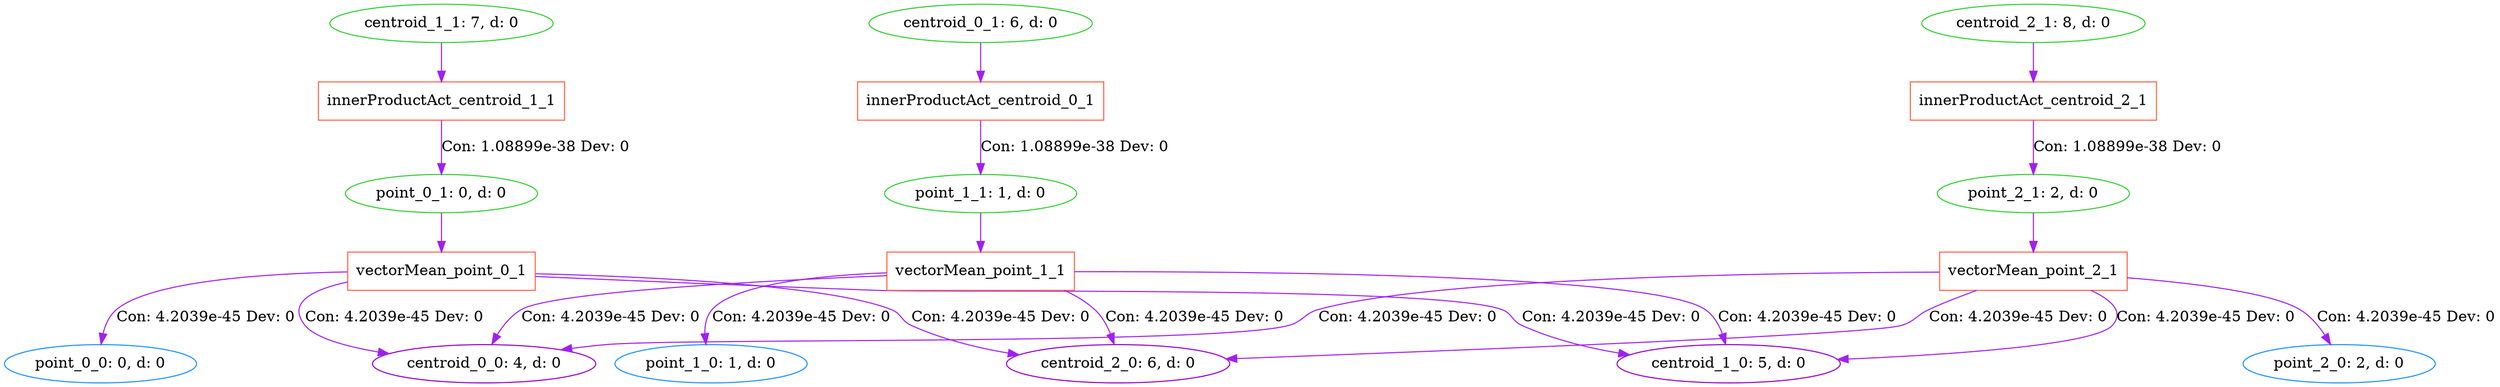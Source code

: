digraph G {
0 [label="point_0_0: 0, d: 0", shape=oval, color=dodgerblue];
1 [label="point_1_0: 1, d: 0", shape=oval, color=dodgerblue];
2 [label="point_2_0: 2, d: 0", shape=oval, color=dodgerblue];
3 [label="centroid_0_0: 4, d: 0", shape=oval, color=darkviolet];
4 [label="centroid_1_0: 5, d: 0", shape=oval, color=darkviolet];
5 [label="centroid_2_0: 6, d: 0", shape=oval, color=darkviolet];
6 [label="point_0_1: 0, d: 0", shape=oval, color=limegreen];
7 [label="vectorMean_point_0_1", shape=box, color=tomato];
8 [label="point_1_1: 1, d: 0", shape=oval, color=limegreen];
9 [label="vectorMean_point_1_1", shape=box, color=tomato];
10 [label="point_2_1: 2, d: 0", shape=oval, color=limegreen];
11 [label="vectorMean_point_2_1", shape=box, color=tomato];
12 [label="centroid_0_1: 6, d: 0", shape=oval, color=limegreen];
13 [label="innerProductAct_centroid_0_1", shape=box, color=tomato];
14 [label="centroid_1_1: 7, d: 0", shape=oval, color=limegreen];
15 [label="innerProductAct_centroid_1_1", shape=box, color=tomato];
16 [label="centroid_2_1: 8, d: 0", shape=oval, color=limegreen];
17 [label="innerProductAct_centroid_2_1", shape=box, color=tomato];
6->7  [color=purple]
 [label=""];
7->3  [color=purple]
 [label="Con: 4.2039e-45 Dev: 0"];
7->4  [color=purple]
 [label="Con: 4.2039e-45 Dev: 0"];
7->5  [color=purple]
 [label="Con: 4.2039e-45 Dev: 0"];
7->0  [color=purple]
 [label="Con: 4.2039e-45 Dev: 0"];
8->9  [color=purple]
 [label=""];
9->3  [color=purple]
 [label="Con: 4.2039e-45 Dev: 0"];
9->4  [color=purple]
 [label="Con: 4.2039e-45 Dev: 0"];
9->5  [color=purple]
 [label="Con: 4.2039e-45 Dev: 0"];
9->1  [color=purple]
 [label="Con: 4.2039e-45 Dev: 0"];
10->11  [color=purple]
 [label=""];
11->3  [color=purple]
 [label="Con: 4.2039e-45 Dev: 0"];
11->4  [color=purple]
 [label="Con: 4.2039e-45 Dev: 0"];
11->5  [color=purple]
 [label="Con: 4.2039e-45 Dev: 0"];
11->2  [color=purple]
 [label="Con: 4.2039e-45 Dev: 0"];
12->13  [color=purple]
 [label=""];
13->8  [color=purple]
 [label="Con: 1.08899e-38 Dev: 0"];
14->15  [color=purple]
 [label=""];
15->6  [color=purple]
 [label="Con: 1.08899e-38 Dev: 0"];
16->17  [color=purple]
 [label=""];
17->10  [color=purple]
 [label="Con: 1.08899e-38 Dev: 0"];
}
